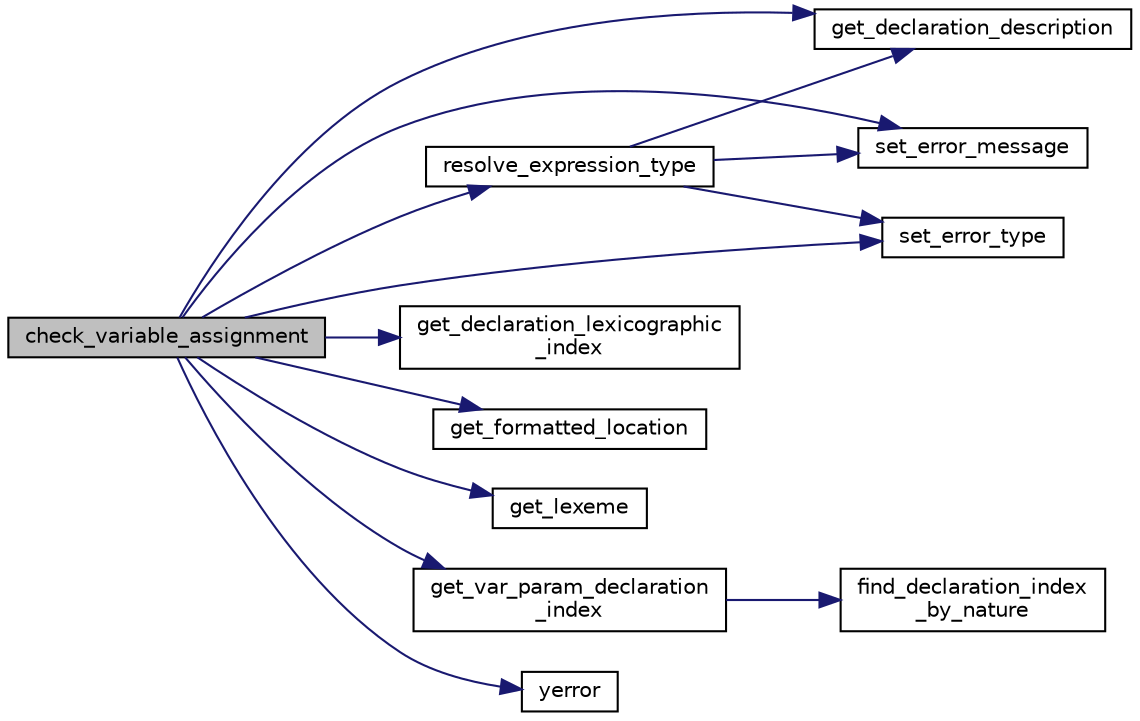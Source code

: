 digraph "check_variable_assignment"
{
 // LATEX_PDF_SIZE
  edge [fontname="Helvetica",fontsize="10",labelfontname="Helvetica",labelfontsize="10"];
  node [fontname="Helvetica",fontsize="10",shape=record];
  rankdir="LR";
  Node1 [label="check_variable_assignment",height=0.2,width=0.4,color="black", fillcolor="grey75", style="filled", fontcolor="black",tooltip="Checks if an assinement to a variable is valid."];
  Node1 -> Node2 [color="midnightblue",fontsize="10",style="solid",fontname="Helvetica"];
  Node2 [label="get_declaration_description",height=0.2,width=0.4,color="black", fillcolor="white", style="filled",URL="$dd/d3e/declaration__table_8c.html#a6d7cfaa61de7241348ef4a08f55bd9a0",tooltip="Gets the description of a declaration."];
  Node1 -> Node3 [color="midnightblue",fontsize="10",style="solid",fontname="Helvetica"];
  Node3 [label="get_declaration_lexicographic\l_index",height=0.2,width=0.4,color="black", fillcolor="white", style="filled",URL="$dd/d3e/declaration__table_8c.html#a0638983c5b6c92d76d08e2cd3e78e96a",tooltip="Gets the lexicographic index of a declaration. The objective is to find the first declaration in the ..."];
  Node1 -> Node4 [color="midnightblue",fontsize="10",style="solid",fontname="Helvetica"];
  Node4 [label="get_formatted_location",height=0.2,width=0.4,color="black", fillcolor="white", style="filled",URL="$d0/d15/errors_8c.html#a68d1ccae372534af850e06d48b45d638",tooltip="Returns a formatted string containing the current file, line, and column."];
  Node1 -> Node5 [color="midnightblue",fontsize="10",style="solid",fontname="Helvetica"];
  Node5 [label="get_lexeme",height=0.2,width=0.4,color="black", fillcolor="white", style="filled",URL="$d0/d92/lexeme__table_8c.html#ab176cfe8b410c1f87237ed115a0d8df4",tooltip="Retrieves the lexeme at the given index."];
  Node1 -> Node6 [color="midnightblue",fontsize="10",style="solid",fontname="Helvetica"];
  Node6 [label="get_var_param_declaration\l_index",height=0.2,width=0.4,color="black", fillcolor="white", style="filled",URL="$da/d3a/variable__validation_8c.html#a9e6d710dd00724c657461fc6b0618433",tooltip="Retrieves the declaration index of a variable or parameter."];
  Node6 -> Node7 [color="midnightblue",fontsize="10",style="solid",fontname="Helvetica"];
  Node7 [label="find_declaration_index\l_by_nature",height=0.2,width=0.4,color="black", fillcolor="white", style="filled",URL="$dc/de9/declaration__table_8h.html#a8d20d657d482952631adde5763e985c8",tooltip="Finds the index of a declaration with the specified lexicographic index and nature...."];
  Node1 -> Node8 [color="midnightblue",fontsize="10",style="solid",fontname="Helvetica"];
  Node8 [label="resolve_expression_type",height=0.2,width=0.4,color="black", fillcolor="white", style="filled",URL="$d2/d18/expression__resolution_8c.html#ad2fa6a52f7590a4fe58adc41e6fab427",tooltip=" "];
  Node8 -> Node2 [color="midnightblue",fontsize="10",style="solid",fontname="Helvetica"];
  Node8 -> Node9 [color="midnightblue",fontsize="10",style="solid",fontname="Helvetica"];
  Node9 [label="set_error_message",height=0.2,width=0.4,color="black", fillcolor="white", style="filled",URL="$d0/d15/errors_8c.html#a4eba1d90a88e13e4b1beada48a1c2b9d",tooltip="Sets the error message of the provided Error struct."];
  Node8 -> Node10 [color="midnightblue",fontsize="10",style="solid",fontname="Helvetica"];
  Node10 [label="set_error_type",height=0.2,width=0.4,color="black", fillcolor="white", style="filled",URL="$d0/d15/errors_8c.html#aff32bbfac01af1967382165ffc1d5607",tooltip="Sets the error type of the provided Error struct."];
  Node1 -> Node9 [color="midnightblue",fontsize="10",style="solid",fontname="Helvetica"];
  Node1 -> Node10 [color="midnightblue",fontsize="10",style="solid",fontname="Helvetica"];
  Node1 -> Node11 [color="midnightblue",fontsize="10",style="solid",fontname="Helvetica"];
  Node11 [label="yerror",height=0.2,width=0.4,color="black", fillcolor="white", style="filled",URL="$d0/d15/errors_8c.html#a362b4d026b806baabf4d0654eea096a8",tooltip="Prints a formatted error message based on the provided Error struct and exits the program."];
}
